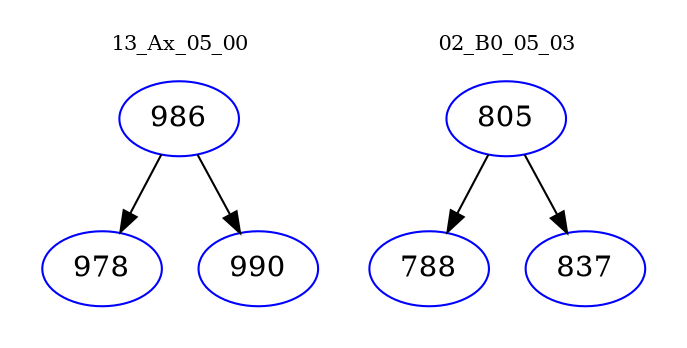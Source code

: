 digraph{
subgraph cluster_0 {
color = white
label = "13_Ax_05_00";
fontsize=10;
T0_986 [label="986", color="blue"]
T0_986 -> T0_978 [color="black"]
T0_978 [label="978", color="blue"]
T0_986 -> T0_990 [color="black"]
T0_990 [label="990", color="blue"]
}
subgraph cluster_1 {
color = white
label = "02_B0_05_03";
fontsize=10;
T1_805 [label="805", color="blue"]
T1_805 -> T1_788 [color="black"]
T1_788 [label="788", color="blue"]
T1_805 -> T1_837 [color="black"]
T1_837 [label="837", color="blue"]
}
}
